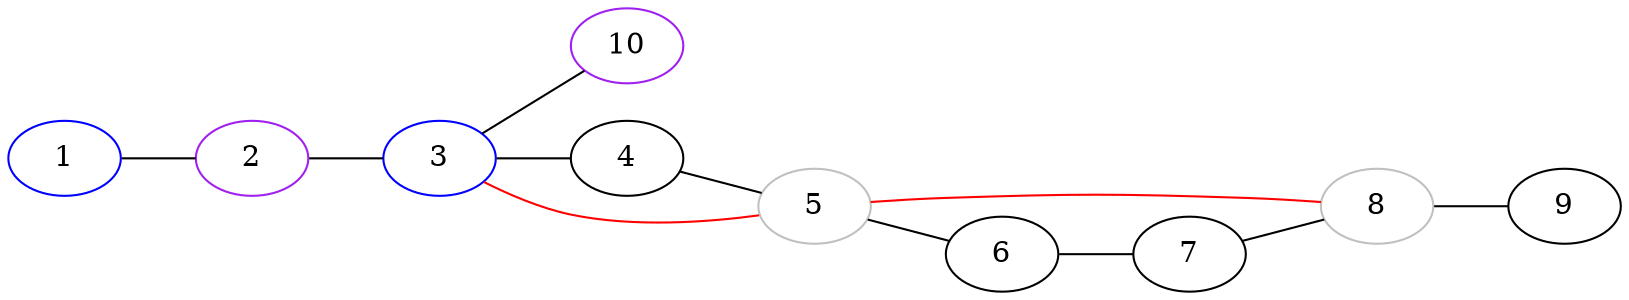 graph{
    rankdir=LR
    1[color=blue]
    2[color=purple]
    3[color=blue]
    8[color=grey]
    10[color=purple]
    1--2--3--4--5--6--7--8--9
    5--8[color="red"]
    3--5[color="red"]
    3--10
    5[color=grey]
}